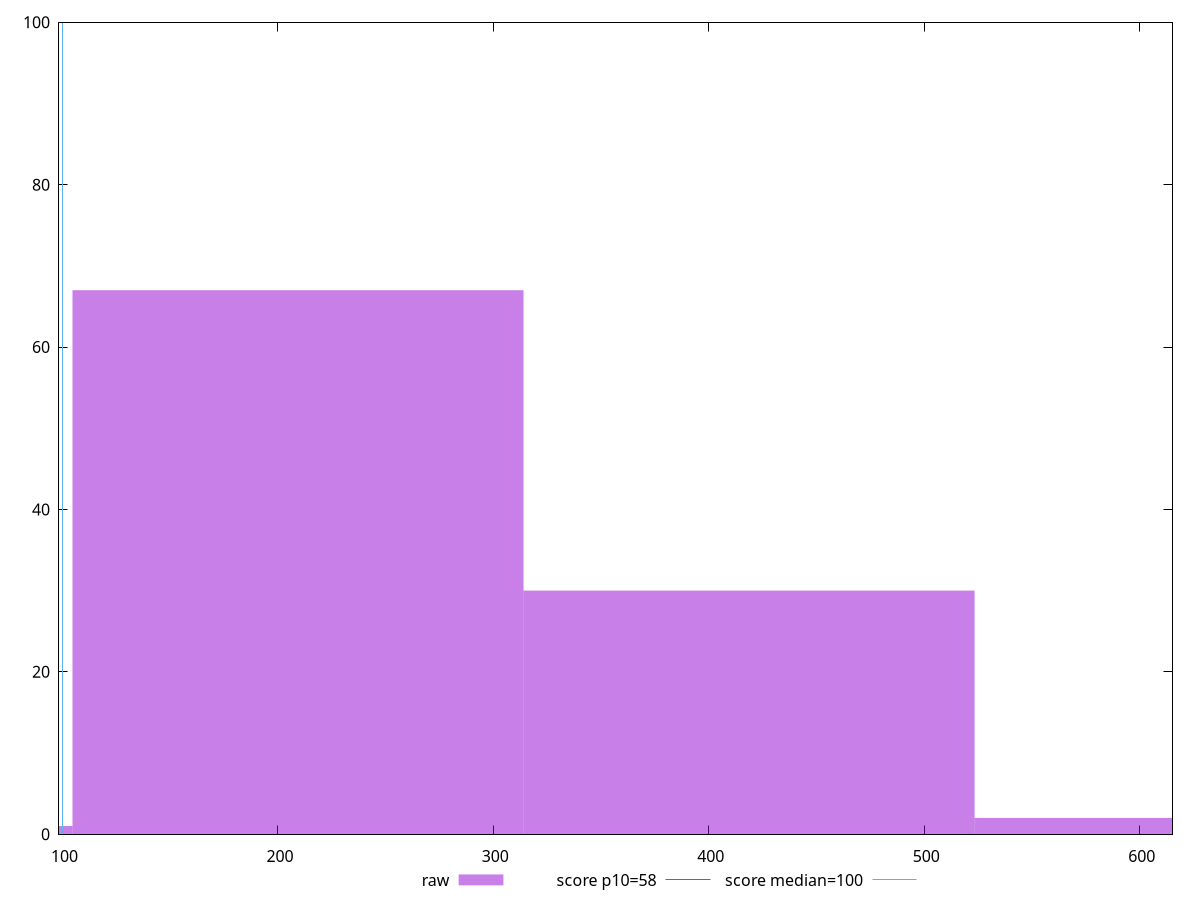 reset

$raw <<EOF
209.33319834576648 67
418.66639669153295 30
627.9995950372994 2
0 1
EOF

set key outside below
set boxwidth 209.33319834576648
set xrange [98.4:615.2]
set yrange [0:100]
set trange [0:100]
set style fill transparent solid 0.5 noborder

set parametric
set terminal svg size 640, 490 enhanced background rgb 'white'
set output "reports/report_00027_2021-02-24T12-40-31.850Z/estimated-input-latency/samples/music/raw/histogram.svg"

plot $raw title "raw" with boxes, \
     58,t title "score p10=58", \
     100,t title "score median=100"

reset
